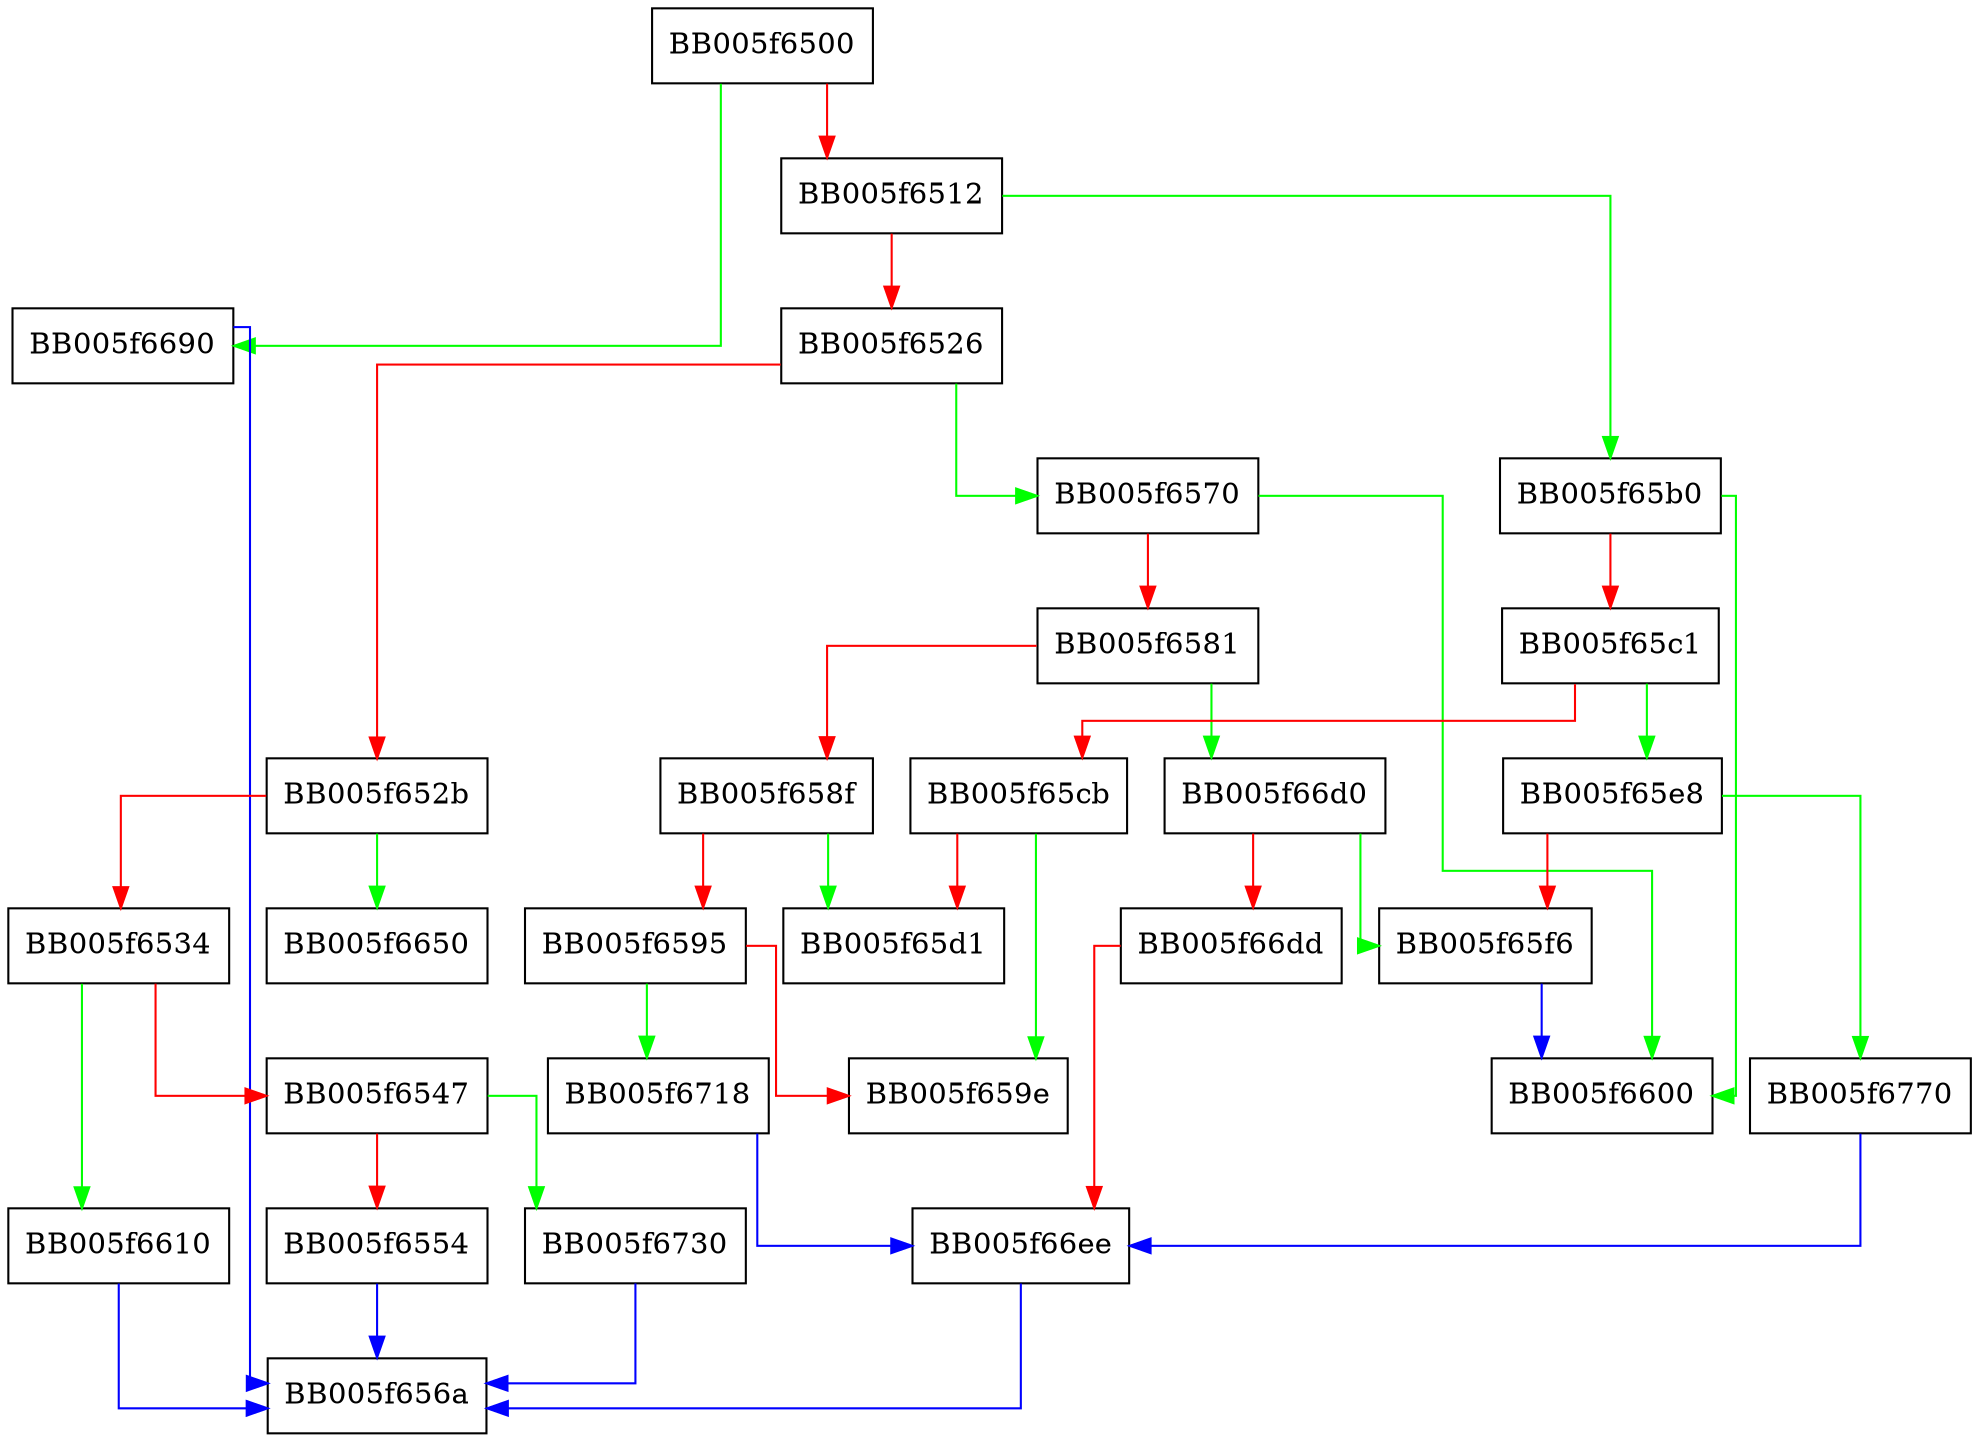digraph OSSL_PARAM_set_ulong {
  node [shape="box"];
  graph [splines=ortho];
  BB005f6500 -> BB005f6690 [color="green"];
  BB005f6500 -> BB005f6512 [color="red"];
  BB005f6512 -> BB005f65b0 [color="green"];
  BB005f6512 -> BB005f6526 [color="red"];
  BB005f6526 -> BB005f6570 [color="green"];
  BB005f6526 -> BB005f652b [color="red"];
  BB005f652b -> BB005f6650 [color="green"];
  BB005f652b -> BB005f6534 [color="red"];
  BB005f6534 -> BB005f6610 [color="green"];
  BB005f6534 -> BB005f6547 [color="red"];
  BB005f6547 -> BB005f6730 [color="green"];
  BB005f6547 -> BB005f6554 [color="red"];
  BB005f6554 -> BB005f656a [color="blue"];
  BB005f6570 -> BB005f6600 [color="green"];
  BB005f6570 -> BB005f6581 [color="red"];
  BB005f6581 -> BB005f66d0 [color="green"];
  BB005f6581 -> BB005f658f [color="red"];
  BB005f658f -> BB005f65d1 [color="green"];
  BB005f658f -> BB005f6595 [color="red"];
  BB005f6595 -> BB005f6718 [color="green"];
  BB005f6595 -> BB005f659e [color="red"];
  BB005f65b0 -> BB005f6600 [color="green"];
  BB005f65b0 -> BB005f65c1 [color="red"];
  BB005f65c1 -> BB005f65e8 [color="green"];
  BB005f65c1 -> BB005f65cb [color="red"];
  BB005f65cb -> BB005f659e [color="green"];
  BB005f65cb -> BB005f65d1 [color="red"];
  BB005f65e8 -> BB005f6770 [color="green"];
  BB005f65e8 -> BB005f65f6 [color="red"];
  BB005f65f6 -> BB005f6600 [color="blue"];
  BB005f6610 -> BB005f656a [color="blue"];
  BB005f6690 -> BB005f656a [color="blue"];
  BB005f66d0 -> BB005f65f6 [color="green"];
  BB005f66d0 -> BB005f66dd [color="red"];
  BB005f66dd -> BB005f66ee [color="red"];
  BB005f66ee -> BB005f656a [color="blue"];
  BB005f6718 -> BB005f66ee [color="blue"];
  BB005f6730 -> BB005f656a [color="blue"];
  BB005f6770 -> BB005f66ee [color="blue"];
}
